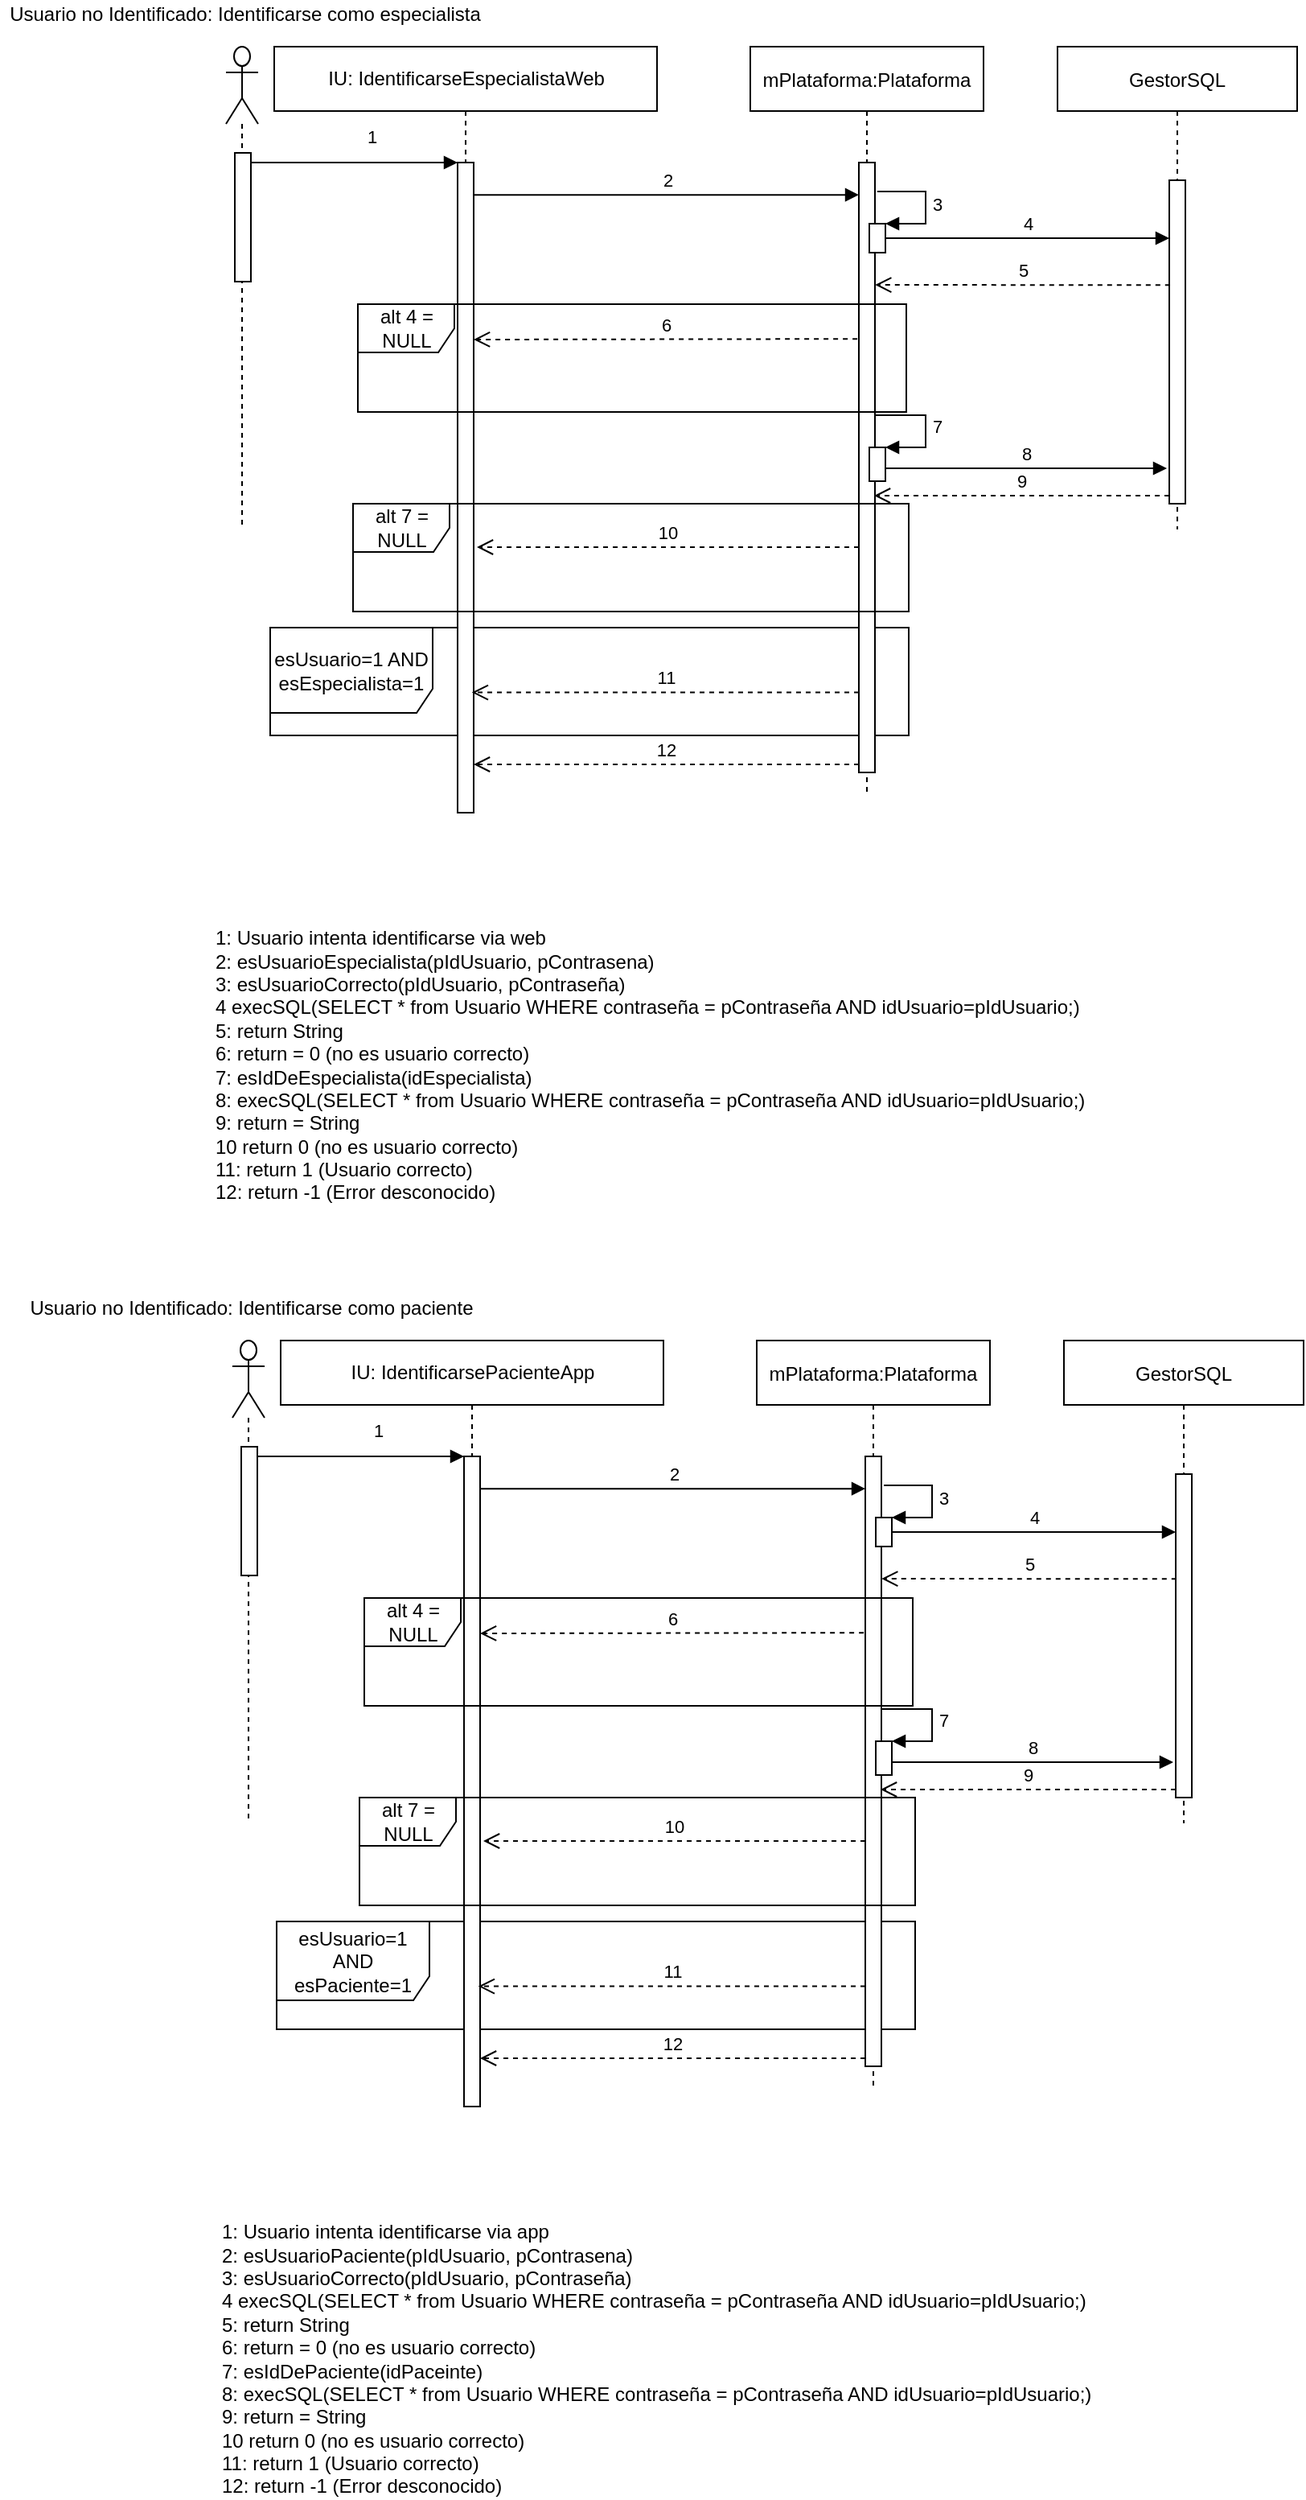 <mxfile version="14.6.12" type="device"><diagram id="kgpKYQtTHZ0yAKxKKP6v" name="Page-1"><mxGraphModel dx="1422" dy="794" grid="0" gridSize="10" guides="1" tooltips="1" connect="1" arrows="1" fold="1" page="1" pageScale="1" pageWidth="850" pageHeight="1100" math="0" shadow="0"><root><mxCell id="0"/><mxCell id="1" parent="0"/><mxCell id="4F_S5RIYEBhkecqmWC9e-35" value="esUsuario=1 AND esEspecialista=1" style="shape=umlFrame;whiteSpace=wrap;html=1;width=101;height=53;" vertex="1" parent="1"><mxGeometry x="186" y="475" width="397" height="67" as="geometry"/></mxCell><mxCell id="3nuBFxr9cyL0pnOWT2aG-1" value="mPlataforma:Plataforma" style="shape=umlLifeline;perimeter=lifelinePerimeter;container=1;collapsible=0;recursiveResize=0;rounded=0;shadow=0;strokeWidth=1;" parent="1" vertex="1"><mxGeometry x="484.5" y="114" width="145" height="464" as="geometry"/></mxCell><mxCell id="3nuBFxr9cyL0pnOWT2aG-2" value="" style="points=[];perimeter=orthogonalPerimeter;rounded=0;shadow=0;strokeWidth=1;" parent="3nuBFxr9cyL0pnOWT2aG-1" vertex="1"><mxGeometry x="67.5" y="72" width="10" height="379" as="geometry"/></mxCell><mxCell id="4F_S5RIYEBhkecqmWC9e-9" value="" style="html=1;points=[];perimeter=orthogonalPerimeter;" vertex="1" parent="3nuBFxr9cyL0pnOWT2aG-1"><mxGeometry x="74" y="249" width="10" height="21" as="geometry"/></mxCell><mxCell id="4F_S5RIYEBhkecqmWC9e-10" value="7" style="edgeStyle=orthogonalEdgeStyle;html=1;align=left;spacingLeft=2;endArrow=block;rounded=0;entryX=1;entryY=0;" edge="1" target="4F_S5RIYEBhkecqmWC9e-9" parent="3nuBFxr9cyL0pnOWT2aG-1" source="3nuBFxr9cyL0pnOWT2aG-2"><mxGeometry relative="1" as="geometry"><mxPoint x="79" y="229" as="sourcePoint"/><Array as="points"><mxPoint x="109" y="229"/><mxPoint x="109" y="249"/></Array></mxGeometry></mxCell><mxCell id="3nuBFxr9cyL0pnOWT2aG-5" value="GestorSQL" style="shape=umlLifeline;perimeter=lifelinePerimeter;container=1;collapsible=0;recursiveResize=0;rounded=0;shadow=0;strokeWidth=1;" parent="1" vertex="1"><mxGeometry x="675.5" y="114" width="149" height="300" as="geometry"/></mxCell><mxCell id="3nuBFxr9cyL0pnOWT2aG-6" value="" style="points=[];perimeter=orthogonalPerimeter;rounded=0;shadow=0;strokeWidth=1;" parent="3nuBFxr9cyL0pnOWT2aG-5" vertex="1"><mxGeometry x="69.5" y="83" width="10" height="201" as="geometry"/></mxCell><mxCell id="Nv0lACftLzm1gDgWwZwP-4" value="" style="shape=umlLifeline;participant=umlActor;perimeter=lifelinePerimeter;whiteSpace=wrap;html=1;container=1;collapsible=0;recursiveResize=0;verticalAlign=top;spacingTop=36;outlineConnect=0;size=48;" parent="1" vertex="1"><mxGeometry x="158.5" y="114" width="20" height="300" as="geometry"/></mxCell><mxCell id="Nv0lACftLzm1gDgWwZwP-63" value="" style="html=1;points=[];perimeter=orthogonalPerimeter;" parent="Nv0lACftLzm1gDgWwZwP-4" vertex="1"><mxGeometry x="5.5" y="66" width="10" height="80" as="geometry"/></mxCell><mxCell id="Nv0lACftLzm1gDgWwZwP-5" value="IU: IdentificarseEspecialistaWeb" style="shape=umlLifeline;perimeter=lifelinePerimeter;whiteSpace=wrap;html=1;container=1;collapsible=0;recursiveResize=0;outlineConnect=0;" parent="1" vertex="1"><mxGeometry x="188.5" y="114" width="238" height="476" as="geometry"/></mxCell><mxCell id="Nv0lACftLzm1gDgWwZwP-8" value="" style="html=1;points=[];perimeter=orthogonalPerimeter;" parent="Nv0lACftLzm1gDgWwZwP-5" vertex="1"><mxGeometry x="114" y="72" width="10" height="404" as="geometry"/></mxCell><mxCell id="Nv0lACftLzm1gDgWwZwP-7" value="Usuario no Identificado: Identificarse como especialista" style="text;html=1;align=center;verticalAlign=middle;resizable=0;points=[];autosize=1;strokeColor=none;" parent="1" vertex="1"><mxGeometry x="18" y="85" width="303" height="18" as="geometry"/></mxCell><mxCell id="Nv0lACftLzm1gDgWwZwP-9" value="1" style="html=1;verticalAlign=bottom;endArrow=block;entryX=0;entryY=0;" parent="1" source="Nv0lACftLzm1gDgWwZwP-63" target="Nv0lACftLzm1gDgWwZwP-8" edge="1"><mxGeometry x="0.171" y="7" relative="1" as="geometry"><mxPoint x="188.5" y="186" as="sourcePoint"/><mxPoint as="offset"/></mxGeometry></mxCell><mxCell id="Nv0lACftLzm1gDgWwZwP-13" value="&lt;div style=&quot;text-align: justify&quot;&gt;&lt;span&gt;1: Usuario intenta identificarse via web&lt;/span&gt;&lt;/div&gt;&lt;div style=&quot;text-align: justify&quot;&gt;&lt;span&gt;2: esUsuarioEspecialista(pIdUsuario, pContrasena)&lt;/span&gt;&lt;/div&gt;&lt;div style=&quot;text-align: justify&quot;&gt;&lt;span&gt;3: esUsuarioCorrecto(pIdUsuario, pContraseña)&lt;/span&gt;&lt;/div&gt;&lt;div style=&quot;text-align: justify&quot;&gt;&lt;span&gt;4 execSQL(SELECT * from Usuario WHERE contraseña = pContraseña AND idUsuario=pIdUsuario;)&lt;/span&gt;&lt;/div&gt;&lt;div style=&quot;text-align: justify&quot;&gt;&lt;span&gt;5: return String&lt;/span&gt;&lt;/div&gt;&lt;div style=&quot;text-align: justify&quot;&gt;&lt;span&gt;6: return = 0 (no es usuario correcto)&lt;/span&gt;&lt;/div&gt;&lt;div style=&quot;text-align: justify&quot;&gt;&lt;span&gt;7: esIdDeEspecialista(idEspecialista)&lt;/span&gt;&lt;/div&gt;&lt;span style=&quot;text-align: justify&quot;&gt;8: execSQL(SELECT * from Usuario WHERE contraseña = pContraseña AND idUsuario=pIdUsuario;)&lt;br&gt;9: return = String&lt;br&gt;10 return 0 (no es usuario correcto)&lt;br&gt;11: return 1 (Usuario correcto)&lt;br&gt;12: return -1 (Error desconocido)&lt;br&gt;&lt;/span&gt;" style="text;html=1;align=left;verticalAlign=middle;resizable=0;points=[];autosize=1;strokeColor=none;" parent="1" vertex="1"><mxGeometry x="150" y="661" width="551" height="172" as="geometry"/></mxCell><mxCell id="Nv0lACftLzm1gDgWwZwP-14" value="5" style="html=1;verticalAlign=bottom;endArrow=open;dashed=1;endSize=8;entryX=1.01;entryY=0.175;entryDx=0;entryDy=0;entryPerimeter=0;exitX=0.04;exitY=0.155;exitDx=0;exitDy=0;exitPerimeter=0;" parent="1" edge="1"><mxGeometry relative="1" as="geometry"><mxPoint x="745.4" y="262.155" as="sourcePoint"/><mxPoint x="562.1" y="262" as="targetPoint"/></mxGeometry></mxCell><mxCell id="Nv0lACftLzm1gDgWwZwP-15" value="4" style="html=1;verticalAlign=bottom;endArrow=block;" parent="1" target="3nuBFxr9cyL0pnOWT2aG-6" edge="1" source="4F_S5RIYEBhkecqmWC9e-3"><mxGeometry width="80" relative="1" as="geometry"><mxPoint x="561.5" y="210" as="sourcePoint"/><mxPoint x="696.5" y="211" as="targetPoint"/></mxGeometry></mxCell><mxCell id="Nv0lACftLzm1gDgWwZwP-18" value="6" style="html=1;verticalAlign=bottom;endArrow=open;dashed=1;endSize=8;exitX=-0.094;exitY=0.315;exitDx=0;exitDy=0;exitPerimeter=0;" parent="1" edge="1"><mxGeometry relative="1" as="geometry"><mxPoint x="551.06" y="295.6" as="sourcePoint"/><mxPoint x="312.5" y="296" as="targetPoint"/></mxGeometry></mxCell><mxCell id="Nv0lACftLzm1gDgWwZwP-38" value="8" style="html=1;verticalAlign=bottom;endArrow=block;" parent="1" source="4F_S5RIYEBhkecqmWC9e-9" edge="1"><mxGeometry width="80" relative="1" as="geometry"><mxPoint x="572.5" y="376" as="sourcePoint"/><mxPoint x="743.5" y="376" as="targetPoint"/></mxGeometry></mxCell><mxCell id="Nv0lACftLzm1gDgWwZwP-39" value="9" style="html=1;verticalAlign=bottom;endArrow=open;dashed=1;endSize=8;" parent="1" source="3nuBFxr9cyL0pnOWT2aG-6" edge="1"><mxGeometry relative="1" as="geometry"><mxPoint x="744.29" y="393.0" as="sourcePoint"/><mxPoint x="561.5" y="393.0" as="targetPoint"/></mxGeometry></mxCell><mxCell id="Nv0lACftLzm1gDgWwZwP-41" value="10" style="html=1;verticalAlign=bottom;endArrow=open;dashed=1;endSize=8;entryX=1.2;entryY=0.728;entryDx=0;entryDy=0;entryPerimeter=0;" parent="1" edge="1"><mxGeometry relative="1" as="geometry"><mxPoint x="552" y="425" as="sourcePoint"/><mxPoint x="314.5" y="425" as="targetPoint"/></mxGeometry></mxCell><mxCell id="Nv0lACftLzm1gDgWwZwP-62" value="2" style="html=1;verticalAlign=bottom;endArrow=block;entryX=0.002;entryY=0.053;entryDx=0;entryDy=0;entryPerimeter=0;" parent="1" source="Nv0lACftLzm1gDgWwZwP-8" target="3nuBFxr9cyL0pnOWT2aG-2" edge="1"><mxGeometry width="80" relative="1" as="geometry"><mxPoint x="274.5" y="189" as="sourcePoint"/><mxPoint x="354.5" y="189" as="targetPoint"/></mxGeometry></mxCell><mxCell id="4F_S5RIYEBhkecqmWC9e-3" value="" style="html=1;points=[];perimeter=orthogonalPerimeter;" vertex="1" parent="1"><mxGeometry x="558.5" y="224" width="10" height="18" as="geometry"/></mxCell><mxCell id="4F_S5RIYEBhkecqmWC9e-4" value="3" style="edgeStyle=orthogonalEdgeStyle;html=1;align=left;spacingLeft=2;endArrow=block;rounded=0;entryX=1;entryY=0;" edge="1" target="4F_S5RIYEBhkecqmWC9e-3" parent="1"><mxGeometry relative="1" as="geometry"><mxPoint x="563.5" y="204" as="sourcePoint"/><Array as="points"><mxPoint x="593.5" y="204"/></Array></mxGeometry></mxCell><mxCell id="4F_S5RIYEBhkecqmWC9e-36" value="11" style="html=1;verticalAlign=bottom;endArrow=open;dashed=1;endSize=8;entryX=0.889;entryY=0.815;entryDx=0;entryDy=0;entryPerimeter=0;" edge="1" parent="1" source="3nuBFxr9cyL0pnOWT2aG-2" target="Nv0lACftLzm1gDgWwZwP-8"><mxGeometry relative="1" as="geometry"><mxPoint x="551" y="518" as="sourcePoint"/><mxPoint x="204" y="467" as="targetPoint"/></mxGeometry></mxCell><mxCell id="Nv0lACftLzm1gDgWwZwP-40" value="alt 7 = NULL" style="shape=umlFrame;whiteSpace=wrap;html=1;" parent="1" vertex="1"><mxGeometry x="237.5" y="398" width="345.5" height="67" as="geometry"/></mxCell><mxCell id="Nv0lACftLzm1gDgWwZwP-16" value="alt 4 = NULL" style="shape=umlFrame;whiteSpace=wrap;html=1;" parent="1" vertex="1"><mxGeometry x="240.5" y="274" width="341" height="67" as="geometry"/></mxCell><mxCell id="4F_S5RIYEBhkecqmWC9e-37" value="12" style="html=1;verticalAlign=bottom;endArrow=open;dashed=1;endSize=8;" edge="1" parent="1" source="3nuBFxr9cyL0pnOWT2aG-2" target="Nv0lACftLzm1gDgWwZwP-8"><mxGeometry relative="1" as="geometry"><mxPoint x="451" y="451" as="sourcePoint"/><mxPoint x="371" y="451" as="targetPoint"/><Array as="points"><mxPoint x="346" y="560"/></Array></mxGeometry></mxCell><mxCell id="4F_S5RIYEBhkecqmWC9e-38" value="esUsuario=1 AND esPaciente=1" style="shape=umlFrame;whiteSpace=wrap;html=1;width=95;height=49;" vertex="1" parent="1"><mxGeometry x="190" y="1279" width="397" height="67" as="geometry"/></mxCell><mxCell id="4F_S5RIYEBhkecqmWC9e-39" value="mPlataforma:Plataforma" style="shape=umlLifeline;perimeter=lifelinePerimeter;container=1;collapsible=0;recursiveResize=0;rounded=0;shadow=0;strokeWidth=1;" vertex="1" parent="1"><mxGeometry x="488.5" y="918" width="145" height="464" as="geometry"/></mxCell><mxCell id="4F_S5RIYEBhkecqmWC9e-40" value="" style="points=[];perimeter=orthogonalPerimeter;rounded=0;shadow=0;strokeWidth=1;" vertex="1" parent="4F_S5RIYEBhkecqmWC9e-39"><mxGeometry x="67.5" y="72" width="10" height="379" as="geometry"/></mxCell><mxCell id="4F_S5RIYEBhkecqmWC9e-41" value="" style="html=1;points=[];perimeter=orthogonalPerimeter;" vertex="1" parent="4F_S5RIYEBhkecqmWC9e-39"><mxGeometry x="74" y="249" width="10" height="21" as="geometry"/></mxCell><mxCell id="4F_S5RIYEBhkecqmWC9e-42" value="7" style="edgeStyle=orthogonalEdgeStyle;html=1;align=left;spacingLeft=2;endArrow=block;rounded=0;entryX=1;entryY=0;" edge="1" parent="4F_S5RIYEBhkecqmWC9e-39" source="4F_S5RIYEBhkecqmWC9e-40" target="4F_S5RIYEBhkecqmWC9e-41"><mxGeometry relative="1" as="geometry"><mxPoint x="79" y="229" as="sourcePoint"/><Array as="points"><mxPoint x="109" y="229"/><mxPoint x="109" y="249"/></Array></mxGeometry></mxCell><mxCell id="4F_S5RIYEBhkecqmWC9e-43" value="GestorSQL" style="shape=umlLifeline;perimeter=lifelinePerimeter;container=1;collapsible=0;recursiveResize=0;rounded=0;shadow=0;strokeWidth=1;" vertex="1" parent="1"><mxGeometry x="679.5" y="918" width="149" height="300" as="geometry"/></mxCell><mxCell id="4F_S5RIYEBhkecqmWC9e-44" value="" style="points=[];perimeter=orthogonalPerimeter;rounded=0;shadow=0;strokeWidth=1;" vertex="1" parent="4F_S5RIYEBhkecqmWC9e-43"><mxGeometry x="69.5" y="83" width="10" height="201" as="geometry"/></mxCell><mxCell id="4F_S5RIYEBhkecqmWC9e-45" value="" style="shape=umlLifeline;participant=umlActor;perimeter=lifelinePerimeter;whiteSpace=wrap;html=1;container=1;collapsible=0;recursiveResize=0;verticalAlign=top;spacingTop=36;outlineConnect=0;size=48;" vertex="1" parent="1"><mxGeometry x="162.5" y="918" width="20" height="300" as="geometry"/></mxCell><mxCell id="4F_S5RIYEBhkecqmWC9e-46" value="" style="html=1;points=[];perimeter=orthogonalPerimeter;" vertex="1" parent="4F_S5RIYEBhkecqmWC9e-45"><mxGeometry x="5.5" y="66" width="10" height="80" as="geometry"/></mxCell><mxCell id="4F_S5RIYEBhkecqmWC9e-47" value="IU: IdentificarsePacienteApp" style="shape=umlLifeline;perimeter=lifelinePerimeter;whiteSpace=wrap;html=1;container=1;collapsible=0;recursiveResize=0;outlineConnect=0;" vertex="1" parent="1"><mxGeometry x="192.5" y="918" width="238" height="476" as="geometry"/></mxCell><mxCell id="4F_S5RIYEBhkecqmWC9e-48" value="" style="html=1;points=[];perimeter=orthogonalPerimeter;" vertex="1" parent="4F_S5RIYEBhkecqmWC9e-47"><mxGeometry x="114" y="72" width="10" height="404" as="geometry"/></mxCell><mxCell id="4F_S5RIYEBhkecqmWC9e-49" value="Usuario no Identificado: Identificarse como paciente" style="text;html=1;align=center;verticalAlign=middle;resizable=0;points=[];autosize=1;strokeColor=none;" vertex="1" parent="1"><mxGeometry x="31" y="889" width="286" height="18" as="geometry"/></mxCell><mxCell id="4F_S5RIYEBhkecqmWC9e-50" value="1" style="html=1;verticalAlign=bottom;endArrow=block;entryX=0;entryY=0;" edge="1" parent="1" source="4F_S5RIYEBhkecqmWC9e-46" target="4F_S5RIYEBhkecqmWC9e-48"><mxGeometry x="0.171" y="7" relative="1" as="geometry"><mxPoint x="192.5" y="990" as="sourcePoint"/><mxPoint as="offset"/></mxGeometry></mxCell><mxCell id="4F_S5RIYEBhkecqmWC9e-51" value="&lt;div style=&quot;text-align: justify&quot;&gt;&lt;span&gt;1: Usuario intenta identificarse via app&lt;/span&gt;&lt;/div&gt;&lt;div style=&quot;text-align: justify&quot;&gt;&lt;span&gt;2: esUsuarioPaciente(pIdUsuario, pContrasena)&lt;/span&gt;&lt;/div&gt;&lt;div style=&quot;text-align: justify&quot;&gt;&lt;span&gt;3: esUsuarioCorrecto(pIdUsuario, pContraseña)&lt;/span&gt;&lt;/div&gt;&lt;div style=&quot;text-align: justify&quot;&gt;&lt;span&gt;4 execSQL(SELECT * from Usuario WHERE contraseña = pContraseña AND idUsuario=pIdUsuario;)&lt;/span&gt;&lt;/div&gt;&lt;div style=&quot;text-align: justify&quot;&gt;&lt;span&gt;5: return String&lt;/span&gt;&lt;/div&gt;&lt;div style=&quot;text-align: justify&quot;&gt;&lt;span&gt;6: return = 0 (no es usuario correcto)&lt;/span&gt;&lt;/div&gt;&lt;div style=&quot;text-align: justify&quot;&gt;&lt;span&gt;7: esIdDePaciente(idPaceinte)&lt;/span&gt;&lt;/div&gt;&lt;span style=&quot;text-align: justify&quot;&gt;8: execSQL(SELECT * from Usuario WHERE contraseña = pContraseña AND idUsuario=pIdUsuario;)&lt;br&gt;9: return = String&lt;br&gt;10 return 0 (no es usuario correcto)&lt;br&gt;11: return 1 (Usuario correcto)&lt;br&gt;12: return -1 (Error desconocido)&lt;br&gt;&lt;/span&gt;" style="text;html=1;align=left;verticalAlign=middle;resizable=0;points=[];autosize=1;strokeColor=none;" vertex="1" parent="1"><mxGeometry x="154" y="1465" width="551" height="172" as="geometry"/></mxCell><mxCell id="4F_S5RIYEBhkecqmWC9e-52" value="5" style="html=1;verticalAlign=bottom;endArrow=open;dashed=1;endSize=8;entryX=1.01;entryY=0.175;entryDx=0;entryDy=0;entryPerimeter=0;exitX=0.04;exitY=0.155;exitDx=0;exitDy=0;exitPerimeter=0;" edge="1" parent="1"><mxGeometry relative="1" as="geometry"><mxPoint x="749.4" y="1066.155" as="sourcePoint"/><mxPoint x="566.1" y="1066" as="targetPoint"/></mxGeometry></mxCell><mxCell id="4F_S5RIYEBhkecqmWC9e-53" value="4" style="html=1;verticalAlign=bottom;endArrow=block;" edge="1" parent="1" source="4F_S5RIYEBhkecqmWC9e-59" target="4F_S5RIYEBhkecqmWC9e-44"><mxGeometry width="80" relative="1" as="geometry"><mxPoint x="565.5" y="1014" as="sourcePoint"/><mxPoint x="700.5" y="1015" as="targetPoint"/></mxGeometry></mxCell><mxCell id="4F_S5RIYEBhkecqmWC9e-54" value="6" style="html=1;verticalAlign=bottom;endArrow=open;dashed=1;endSize=8;exitX=-0.094;exitY=0.315;exitDx=0;exitDy=0;exitPerimeter=0;" edge="1" parent="1"><mxGeometry relative="1" as="geometry"><mxPoint x="555.06" y="1099.6" as="sourcePoint"/><mxPoint x="316.5" y="1100" as="targetPoint"/></mxGeometry></mxCell><mxCell id="4F_S5RIYEBhkecqmWC9e-55" value="8" style="html=1;verticalAlign=bottom;endArrow=block;" edge="1" parent="1" source="4F_S5RIYEBhkecqmWC9e-41"><mxGeometry width="80" relative="1" as="geometry"><mxPoint x="576.5" y="1180" as="sourcePoint"/><mxPoint x="747.5" y="1180" as="targetPoint"/></mxGeometry></mxCell><mxCell id="4F_S5RIYEBhkecqmWC9e-56" value="9" style="html=1;verticalAlign=bottom;endArrow=open;dashed=1;endSize=8;" edge="1" parent="1" source="4F_S5RIYEBhkecqmWC9e-44"><mxGeometry relative="1" as="geometry"><mxPoint x="748.29" y="1197" as="sourcePoint"/><mxPoint x="565.5" y="1197" as="targetPoint"/></mxGeometry></mxCell><mxCell id="4F_S5RIYEBhkecqmWC9e-57" value="10" style="html=1;verticalAlign=bottom;endArrow=open;dashed=1;endSize=8;entryX=1.2;entryY=0.728;entryDx=0;entryDy=0;entryPerimeter=0;" edge="1" parent="1"><mxGeometry relative="1" as="geometry"><mxPoint x="556" y="1229" as="sourcePoint"/><mxPoint x="318.5" y="1229" as="targetPoint"/></mxGeometry></mxCell><mxCell id="4F_S5RIYEBhkecqmWC9e-58" value="2" style="html=1;verticalAlign=bottom;endArrow=block;entryX=0.002;entryY=0.053;entryDx=0;entryDy=0;entryPerimeter=0;" edge="1" parent="1" source="4F_S5RIYEBhkecqmWC9e-48" target="4F_S5RIYEBhkecqmWC9e-40"><mxGeometry width="80" relative="1" as="geometry"><mxPoint x="278.5" y="993" as="sourcePoint"/><mxPoint x="358.5" y="993" as="targetPoint"/></mxGeometry></mxCell><mxCell id="4F_S5RIYEBhkecqmWC9e-59" value="" style="html=1;points=[];perimeter=orthogonalPerimeter;" vertex="1" parent="1"><mxGeometry x="562.5" y="1028" width="10" height="18" as="geometry"/></mxCell><mxCell id="4F_S5RIYEBhkecqmWC9e-60" value="3" style="edgeStyle=orthogonalEdgeStyle;html=1;align=left;spacingLeft=2;endArrow=block;rounded=0;entryX=1;entryY=0;" edge="1" parent="1" target="4F_S5RIYEBhkecqmWC9e-59"><mxGeometry relative="1" as="geometry"><mxPoint x="567.5" y="1008" as="sourcePoint"/><Array as="points"><mxPoint x="597.5" y="1008"/></Array></mxGeometry></mxCell><mxCell id="4F_S5RIYEBhkecqmWC9e-61" value="11" style="html=1;verticalAlign=bottom;endArrow=open;dashed=1;endSize=8;entryX=0.889;entryY=0.815;entryDx=0;entryDy=0;entryPerimeter=0;" edge="1" parent="1" source="4F_S5RIYEBhkecqmWC9e-40" target="4F_S5RIYEBhkecqmWC9e-48"><mxGeometry relative="1" as="geometry"><mxPoint x="555" y="1322" as="sourcePoint"/><mxPoint x="208" y="1271" as="targetPoint"/></mxGeometry></mxCell><mxCell id="4F_S5RIYEBhkecqmWC9e-62" value="alt 7 = NULL" style="shape=umlFrame;whiteSpace=wrap;html=1;" vertex="1" parent="1"><mxGeometry x="241.5" y="1202" width="345.5" height="67" as="geometry"/></mxCell><mxCell id="4F_S5RIYEBhkecqmWC9e-63" value="alt 4 = NULL" style="shape=umlFrame;whiteSpace=wrap;html=1;" vertex="1" parent="1"><mxGeometry x="244.5" y="1078" width="341" height="67" as="geometry"/></mxCell><mxCell id="4F_S5RIYEBhkecqmWC9e-64" value="12" style="html=1;verticalAlign=bottom;endArrow=open;dashed=1;endSize=8;" edge="1" parent="1" source="4F_S5RIYEBhkecqmWC9e-40" target="4F_S5RIYEBhkecqmWC9e-48"><mxGeometry relative="1" as="geometry"><mxPoint x="455" y="1255" as="sourcePoint"/><mxPoint x="375" y="1255" as="targetPoint"/><Array as="points"><mxPoint x="350" y="1364"/></Array></mxGeometry></mxCell></root></mxGraphModel></diagram></mxfile>